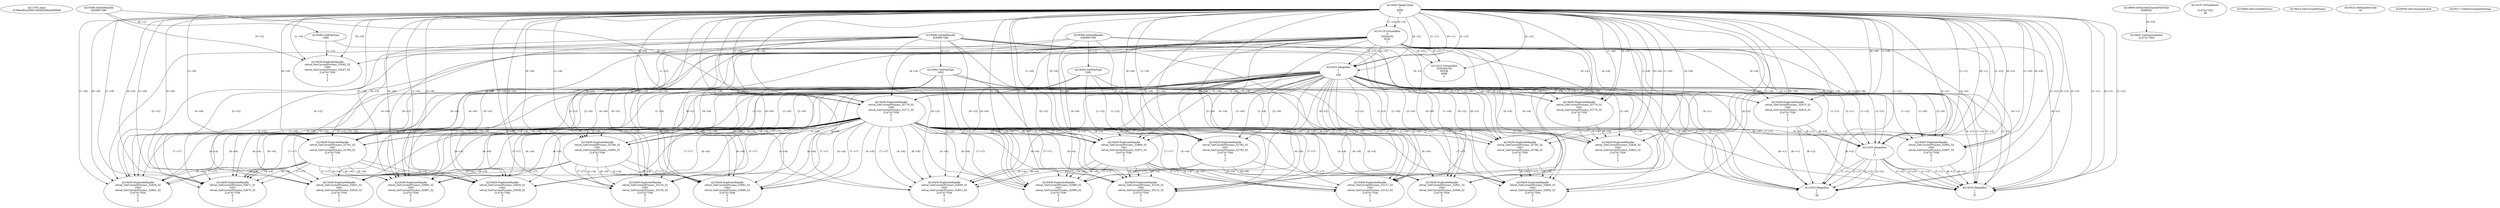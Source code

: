 // Global SCDG with merge call
digraph {
	0 [label="4213792.main
0109eed5ca256b7a45df1bd0cebd9b96"]
	1 [label="4214265.HeapCreate
1
4096
0"]
	2 [label="4218869.GetSystemTimeAsFileTime
4288292"]
	3 [label="4214116.VirtualAlloc
0
33554432
8192
1"]
	1 -> 3 [label="(1-->4)"]
	1 -> 3 [label="(0-->4)"]
	4 [label="4214147.VirtualQuery

2147417352
28"]
	5 [label="4214222.VirtualAlloc
3255304192
65536
4096
4"]
	3 -> 5 [label="(0-->1)"]
	1 -> 5 [label="(2-->3)"]
	3 -> 5 [label="(0-->0)"]
	6 [label="4219047.GetStartupInfoA
2147417564"]
	2 -> 6 [label="(0-->0)"]
	7 [label="4219368.GetStdHandle
4294967286"]
	8 [label="4219392.GetFileType
1000"]
	7 -> 8 [label="(0-->1)"]
	9 [label="4219405.GetCurrentProcess
"]
	10 [label="4219414.GetCurrentProcess
"]
	11 [label="4219439.DuplicateHandle
retval_GetCurrentProcess_33542_32
1000
retval_GetCurrentProcess_33547_32
2147417556
0
1
2"]
	7 -> 11 [label="(0-->2)"]
	8 -> 11 [label="(1-->2)"]
	1 -> 11 [label="(1-->6)"]
	1 -> 11 [label="(0-->6)"]
	3 -> 11 [label="(4-->6)"]
	12 [label="4214333.HeapAlloc
1
1
256"]
	1 -> 12 [label="(1-->1)"]
	1 -> 12 [label="(0-->1)"]
	3 -> 12 [label="(4-->1)"]
	1 -> 12 [label="(1-->2)"]
	1 -> 12 [label="(0-->2)"]
	3 -> 12 [label="(4-->2)"]
	13 [label="4219368.GetStdHandle
4294967285"]
	14 [label="4219392.GetFileType
1001"]
	13 -> 14 [label="(0-->1)"]
	15 [label="4219368.GetStdHandle
4294967284"]
	16 [label="4219392.GetFileType
1002"]
	15 -> 16 [label="(0-->1)"]
	17 [label="4219439.DuplicateHandle
retval_GetCurrentProcess_32815_32
1002
retval_GetCurrentProcess_32816_32
2147417556
0
1
2"]
	15 -> 17 [label="(0-->2)"]
	16 -> 17 [label="(1-->2)"]
	1 -> 17 [label="(1-->6)"]
	1 -> 17 [label="(0-->6)"]
	3 -> 17 [label="(4-->6)"]
	12 -> 17 [label="(1-->6)"]
	12 -> 17 [label="(2-->6)"]
	18 [label="4219524.SetHandleCount
32"]
	19 [label="4220059.GetCommandLineA
"]
	20 [label="4214333.HeapAlloc
1
1
17"]
	1 -> 20 [label="(1-->1)"]
	1 -> 20 [label="(0-->1)"]
	3 -> 20 [label="(4-->1)"]
	12 -> 20 [label="(1-->1)"]
	12 -> 20 [label="(2-->1)"]
	17 -> 20 [label="(6-->1)"]
	1 -> 20 [label="(1-->2)"]
	1 -> 20 [label="(0-->2)"]
	3 -> 20 [label="(4-->2)"]
	12 -> 20 [label="(1-->2)"]
	12 -> 20 [label="(2-->2)"]
	17 -> 20 [label="(6-->2)"]
	21 [label="4220217.GetEnvironmentStrings
"]
	22 [label="4214333.HeapAlloc
1
1
39"]
	1 -> 22 [label="(1-->1)"]
	1 -> 22 [label="(0-->1)"]
	3 -> 22 [label="(4-->1)"]
	12 -> 22 [label="(1-->1)"]
	12 -> 22 [label="(2-->1)"]
	17 -> 22 [label="(6-->1)"]
	20 -> 22 [label="(1-->1)"]
	20 -> 22 [label="(2-->1)"]
	1 -> 22 [label="(1-->2)"]
	1 -> 22 [label="(0-->2)"]
	3 -> 22 [label="(4-->2)"]
	12 -> 22 [label="(1-->2)"]
	12 -> 22 [label="(2-->2)"]
	17 -> 22 [label="(6-->2)"]
	20 -> 22 [label="(1-->2)"]
	20 -> 22 [label="(2-->2)"]
	23 [label="4219439.DuplicateHandle
retval_GetCurrentProcess_32770_32
1000
retval_GetCurrentProcess_32771_32
2147417556
0
1
2"]
	7 -> 23 [label="(0-->2)"]
	8 -> 23 [label="(1-->2)"]
	1 -> 23 [label="(1-->6)"]
	1 -> 23 [label="(0-->6)"]
	3 -> 23 [label="(4-->6)"]
	12 -> 23 [label="(1-->6)"]
	12 -> 23 [label="(2-->6)"]
	24 [label="4219439.DuplicateHandle
retval_GetCurrentProcess_32782_32
1001
retval_GetCurrentProcess_32785_32
2147417556
0
1
2"]
	13 -> 24 [label="(0-->2)"]
	14 -> 24 [label="(1-->2)"]
	23 -> 24 [label="(4-->4)"]
	1 -> 24 [label="(1-->6)"]
	1 -> 24 [label="(0-->6)"]
	3 -> 24 [label="(4-->6)"]
	12 -> 24 [label="(1-->6)"]
	12 -> 24 [label="(2-->6)"]
	23 -> 24 [label="(6-->6)"]
	23 -> 24 [label="(7-->7)"]
	25 [label="4219439.DuplicateHandle
retval_GetCurrentProcess_32849_32
1002
retval_GetCurrentProcess_32851_32
2147417556
0
1
2"]
	15 -> 25 [label="(0-->2)"]
	16 -> 25 [label="(1-->2)"]
	23 -> 25 [label="(4-->4)"]
	24 -> 25 [label="(4-->4)"]
	1 -> 25 [label="(1-->6)"]
	1 -> 25 [label="(0-->6)"]
	3 -> 25 [label="(4-->6)"]
	12 -> 25 [label="(1-->6)"]
	12 -> 25 [label="(2-->6)"]
	23 -> 25 [label="(6-->6)"]
	24 -> 25 [label="(6-->6)"]
	23 -> 25 [label="(7-->7)"]
	24 -> 25 [label="(7-->7)"]
	26 [label="4219439.DuplicateHandle
retval_GetCurrentProcess_32783_32
1001
retval_GetCurrentProcess_32786_32
2147417556
0
1
2"]
	13 -> 26 [label="(0-->2)"]
	14 -> 26 [label="(1-->2)"]
	23 -> 26 [label="(4-->4)"]
	1 -> 26 [label="(1-->6)"]
	1 -> 26 [label="(0-->6)"]
	3 -> 26 [label="(4-->6)"]
	12 -> 26 [label="(1-->6)"]
	12 -> 26 [label="(2-->6)"]
	23 -> 26 [label="(6-->6)"]
	23 -> 26 [label="(7-->7)"]
	27 [label="4219439.DuplicateHandle
retval_GetCurrentProcess_32850_32
1002
retval_GetCurrentProcess_32852_32
2147417556
0
1
2"]
	15 -> 27 [label="(0-->2)"]
	16 -> 27 [label="(1-->2)"]
	23 -> 27 [label="(4-->4)"]
	26 -> 27 [label="(4-->4)"]
	1 -> 27 [label="(1-->6)"]
	1 -> 27 [label="(0-->6)"]
	3 -> 27 [label="(4-->6)"]
	12 -> 27 [label="(1-->6)"]
	12 -> 27 [label="(2-->6)"]
	23 -> 27 [label="(6-->6)"]
	26 -> 27 [label="(6-->6)"]
	23 -> 27 [label="(7-->7)"]
	26 -> 27 [label="(7-->7)"]
	28 [label="4219439.DuplicateHandle
retval_GetCurrentProcess_32774_32
1001
retval_GetCurrentProcess_32775_32
2147417556
0
1
2"]
	13 -> 28 [label="(0-->2)"]
	14 -> 28 [label="(1-->2)"]
	1 -> 28 [label="(1-->6)"]
	1 -> 28 [label="(0-->6)"]
	3 -> 28 [label="(4-->6)"]
	12 -> 28 [label="(1-->6)"]
	12 -> 28 [label="(2-->6)"]
	29 [label="4219439.DuplicateHandle
retval_GetCurrentProcess_32828_32
1002
retval_GetCurrentProcess_32862_32
2147417556
0
1
2"]
	15 -> 29 [label="(0-->2)"]
	16 -> 29 [label="(1-->2)"]
	28 -> 29 [label="(4-->4)"]
	1 -> 29 [label="(1-->6)"]
	1 -> 29 [label="(0-->6)"]
	3 -> 29 [label="(4-->6)"]
	12 -> 29 [label="(1-->6)"]
	12 -> 29 [label="(2-->6)"]
	28 -> 29 [label="(6-->6)"]
	28 -> 29 [label="(7-->7)"]
	30 [label="4219439.DuplicateHandle
retval_GetCurrentProcess_32902_32
1002
retval_GetCurrentProcess_32907_32
2147417556
0
1
2"]
	15 -> 30 [label="(0-->2)"]
	16 -> 30 [label="(1-->2)"]
	23 -> 30 [label="(4-->4)"]
	1 -> 30 [label="(1-->6)"]
	1 -> 30 [label="(0-->6)"]
	3 -> 30 [label="(4-->6)"]
	12 -> 30 [label="(1-->6)"]
	12 -> 30 [label="(2-->6)"]
	23 -> 30 [label="(6-->6)"]
	23 -> 30 [label="(7-->7)"]
	31 [label="4214333.HeapAlloc
1
1
37"]
	1 -> 31 [label="(1-->1)"]
	1 -> 31 [label="(0-->1)"]
	3 -> 31 [label="(4-->1)"]
	12 -> 31 [label="(1-->1)"]
	12 -> 31 [label="(2-->1)"]
	20 -> 31 [label="(1-->1)"]
	20 -> 31 [label="(2-->1)"]
	23 -> 31 [label="(6-->1)"]
	30 -> 31 [label="(6-->1)"]
	1 -> 31 [label="(1-->2)"]
	1 -> 31 [label="(0-->2)"]
	3 -> 31 [label="(4-->2)"]
	12 -> 31 [label="(1-->2)"]
	12 -> 31 [label="(2-->2)"]
	20 -> 31 [label="(1-->2)"]
	20 -> 31 [label="(2-->2)"]
	23 -> 31 [label="(6-->2)"]
	30 -> 31 [label="(6-->2)"]
	32 [label="4219439.DuplicateHandle
retval_GetCurrentProcess_32781_32
1001
retval_GetCurrentProcess_32784_32
2147417556
0
1
2"]
	13 -> 32 [label="(0-->2)"]
	14 -> 32 [label="(1-->2)"]
	23 -> 32 [label="(4-->4)"]
	1 -> 32 [label="(1-->6)"]
	1 -> 32 [label="(0-->6)"]
	3 -> 32 [label="(4-->6)"]
	12 -> 32 [label="(1-->6)"]
	12 -> 32 [label="(2-->6)"]
	23 -> 32 [label="(6-->6)"]
	23 -> 32 [label="(7-->7)"]
	33 [label="4219439.DuplicateHandle
retval_GetCurrentProcess_32871_32
1002
retval_GetCurrentProcess_32875_32
2147417556
0
1
2"]
	15 -> 33 [label="(0-->2)"]
	16 -> 33 [label="(1-->2)"]
	23 -> 33 [label="(4-->4)"]
	32 -> 33 [label="(4-->4)"]
	1 -> 33 [label="(1-->6)"]
	1 -> 33 [label="(0-->6)"]
	3 -> 33 [label="(4-->6)"]
	12 -> 33 [label="(1-->6)"]
	12 -> 33 [label="(2-->6)"]
	23 -> 33 [label="(6-->6)"]
	32 -> 33 [label="(6-->6)"]
	23 -> 33 [label="(7-->7)"]
	32 -> 33 [label="(7-->7)"]
	34 [label="4219439.DuplicateHandle
retval_GetCurrentProcess_32829_32
1002
retval_GetCurrentProcess_32863_32
2147417556
0
1
2"]
	15 -> 34 [label="(0-->2)"]
	16 -> 34 [label="(1-->2)"]
	23 -> 34 [label="(4-->4)"]
	32 -> 34 [label="(4-->4)"]
	1 -> 34 [label="(1-->6)"]
	1 -> 34 [label="(0-->6)"]
	3 -> 34 [label="(4-->6)"]
	12 -> 34 [label="(1-->6)"]
	12 -> 34 [label="(2-->6)"]
	23 -> 34 [label="(6-->6)"]
	32 -> 34 [label="(6-->6)"]
	23 -> 34 [label="(7-->7)"]
	32 -> 34 [label="(7-->7)"]
	35 [label="4219439.DuplicateHandle
retval_GetCurrentProcess_32901_32
1002
retval_GetCurrentProcess_32906_32
2147417556
0
1
2"]
	15 -> 35 [label="(0-->2)"]
	16 -> 35 [label="(1-->2)"]
	23 -> 35 [label="(4-->4)"]
	24 -> 35 [label="(4-->4)"]
	1 -> 35 [label="(1-->6)"]
	1 -> 35 [label="(0-->6)"]
	3 -> 35 [label="(4-->6)"]
	12 -> 35 [label="(1-->6)"]
	12 -> 35 [label="(2-->6)"]
	23 -> 35 [label="(6-->6)"]
	24 -> 35 [label="(6-->6)"]
	23 -> 35 [label="(7-->7)"]
	24 -> 35 [label="(7-->7)"]
	36 [label="4219439.DuplicateHandle
retval_GetCurrentProcess_32798_32
1001
retval_GetCurrentProcess_32803_32
2147417556
0
1
2"]
	13 -> 36 [label="(0-->2)"]
	14 -> 36 [label="(1-->2)"]
	23 -> 36 [label="(4-->4)"]
	1 -> 36 [label="(1-->6)"]
	1 -> 36 [label="(0-->6)"]
	3 -> 36 [label="(4-->6)"]
	12 -> 36 [label="(1-->6)"]
	12 -> 36 [label="(2-->6)"]
	23 -> 36 [label="(6-->6)"]
	23 -> 36 [label="(7-->7)"]
	37 [label="4219439.DuplicateHandle
retval_GetCurrentProcess_32981_32
1002
retval_GetCurrentProcess_32986_32
2147417556
0
1
2"]
	15 -> 37 [label="(0-->2)"]
	16 -> 37 [label="(1-->2)"]
	23 -> 37 [label="(4-->4)"]
	36 -> 37 [label="(4-->4)"]
	1 -> 37 [label="(1-->6)"]
	1 -> 37 [label="(0-->6)"]
	3 -> 37 [label="(4-->6)"]
	12 -> 37 [label="(1-->6)"]
	12 -> 37 [label="(2-->6)"]
	23 -> 37 [label="(6-->6)"]
	36 -> 37 [label="(6-->6)"]
	23 -> 37 [label="(7-->7)"]
	36 -> 37 [label="(7-->7)"]
	38 [label="4219439.DuplicateHandle
retval_GetCurrentProcess_32982_32
1002
retval_GetCurrentProcess_32987_32
2147417556
0
1
2"]
	15 -> 38 [label="(0-->2)"]
	16 -> 38 [label="(1-->2)"]
	23 -> 38 [label="(4-->4)"]
	32 -> 38 [label="(4-->4)"]
	1 -> 38 [label="(1-->6)"]
	1 -> 38 [label="(0-->6)"]
	3 -> 38 [label="(4-->6)"]
	12 -> 38 [label="(1-->6)"]
	12 -> 38 [label="(2-->6)"]
	23 -> 38 [label="(6-->6)"]
	32 -> 38 [label="(6-->6)"]
	23 -> 38 [label="(7-->7)"]
	32 -> 38 [label="(7-->7)"]
	39 [label="4219439.DuplicateHandle
retval_GetCurrentProcess_32869_32
1001
retval_GetCurrentProcess_32873_32
2147417556
0
1
2"]
	13 -> 39 [label="(0-->2)"]
	14 -> 39 [label="(1-->2)"]
	23 -> 39 [label="(4-->4)"]
	1 -> 39 [label="(1-->6)"]
	1 -> 39 [label="(0-->6)"]
	3 -> 39 [label="(4-->6)"]
	12 -> 39 [label="(1-->6)"]
	12 -> 39 [label="(2-->6)"]
	23 -> 39 [label="(6-->6)"]
	23 -> 39 [label="(7-->7)"]
	40 [label="4219439.DuplicateHandle
retval_GetCurrentProcess_32985_32
1002
retval_GetCurrentProcess_32990_32
2147417556
0
1
2"]
	15 -> 40 [label="(0-->2)"]
	16 -> 40 [label="(1-->2)"]
	23 -> 40 [label="(4-->4)"]
	39 -> 40 [label="(4-->4)"]
	1 -> 40 [label="(1-->6)"]
	1 -> 40 [label="(0-->6)"]
	3 -> 40 [label="(4-->6)"]
	12 -> 40 [label="(1-->6)"]
	12 -> 40 [label="(2-->6)"]
	23 -> 40 [label="(6-->6)"]
	39 -> 40 [label="(6-->6)"]
	23 -> 40 [label="(7-->7)"]
	39 -> 40 [label="(7-->7)"]
	41 [label="4219439.DuplicateHandle
retval_GetCurrentProcess_32831_32
1002
retval_GetCurrentProcess_32835_32
2147417556
0
1
2"]
	15 -> 41 [label="(0-->2)"]
	16 -> 41 [label="(1-->2)"]
	23 -> 41 [label="(4-->4)"]
	36 -> 41 [label="(4-->4)"]
	1 -> 41 [label="(1-->6)"]
	1 -> 41 [label="(0-->6)"]
	3 -> 41 [label="(4-->6)"]
	12 -> 41 [label="(1-->6)"]
	12 -> 41 [label="(2-->6)"]
	23 -> 41 [label="(6-->6)"]
	36 -> 41 [label="(6-->6)"]
	23 -> 41 [label="(7-->7)"]
	36 -> 41 [label="(7-->7)"]
	42 [label="4219439.DuplicateHandle
retval_GetCurrentProcess_32834_32
1002
retval_GetCurrentProcess_32838_32
2147417556
0
1
2"]
	15 -> 42 [label="(0-->2)"]
	16 -> 42 [label="(1-->2)"]
	23 -> 42 [label="(4-->4)"]
	32 -> 42 [label="(4-->4)"]
	1 -> 42 [label="(1-->6)"]
	1 -> 42 [label="(0-->6)"]
	3 -> 42 [label="(4-->6)"]
	12 -> 42 [label="(1-->6)"]
	12 -> 42 [label="(2-->6)"]
	23 -> 42 [label="(6-->6)"]
	32 -> 42 [label="(6-->6)"]
	23 -> 42 [label="(7-->7)"]
	32 -> 42 [label="(7-->7)"]
	43 [label="4219439.DuplicateHandle
retval_GetCurrentProcess_33125_32
1002
retval_GetCurrentProcess_33130_32
2147417556
0
1
2"]
	15 -> 43 [label="(0-->2)"]
	16 -> 43 [label="(1-->2)"]
	23 -> 43 [label="(4-->4)"]
	36 -> 43 [label="(4-->4)"]
	1 -> 43 [label="(1-->6)"]
	1 -> 43 [label="(0-->6)"]
	3 -> 43 [label="(4-->6)"]
	12 -> 43 [label="(1-->6)"]
	12 -> 43 [label="(2-->6)"]
	23 -> 43 [label="(6-->6)"]
	36 -> 43 [label="(6-->6)"]
	23 -> 43 [label="(7-->7)"]
	36 -> 43 [label="(7-->7)"]
	44 [label="4219439.DuplicateHandle
retval_GetCurrentProcess_33126_32
1002
retval_GetCurrentProcess_33131_32
2147417556
0
1
2"]
	15 -> 44 [label="(0-->2)"]
	16 -> 44 [label="(1-->2)"]
	23 -> 44 [label="(4-->4)"]
	39 -> 44 [label="(4-->4)"]
	1 -> 44 [label="(1-->6)"]
	1 -> 44 [label="(0-->6)"]
	3 -> 44 [label="(4-->6)"]
	12 -> 44 [label="(1-->6)"]
	12 -> 44 [label="(2-->6)"]
	23 -> 44 [label="(6-->6)"]
	39 -> 44 [label="(6-->6)"]
	23 -> 44 [label="(7-->7)"]
	39 -> 44 [label="(7-->7)"]
	45 [label="4219439.DuplicateHandle
retval_GetCurrentProcess_33127_32
1002
retval_GetCurrentProcess_33132_32
2147417556
0
1
2"]
	15 -> 45 [label="(0-->2)"]
	16 -> 45 [label="(1-->2)"]
	23 -> 45 [label="(4-->4)"]
	39 -> 45 [label="(4-->4)"]
	1 -> 45 [label="(1-->6)"]
	1 -> 45 [label="(0-->6)"]
	3 -> 45 [label="(4-->6)"]
	12 -> 45 [label="(1-->6)"]
	12 -> 45 [label="(2-->6)"]
	23 -> 45 [label="(6-->6)"]
	39 -> 45 [label="(6-->6)"]
	23 -> 45 [label="(7-->7)"]
	39 -> 45 [label="(7-->7)"]
}
